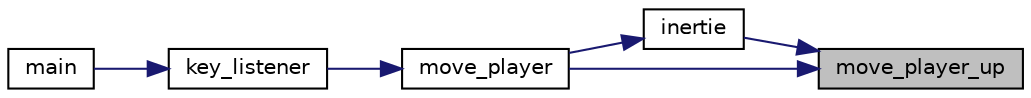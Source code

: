 digraph "move_player_up"
{
 // LATEX_PDF_SIZE
  edge [fontname="Helvetica",fontsize="10",labelfontname="Helvetica",labelfontsize="10"];
  node [fontname="Helvetica",fontsize="10",shape=record];
  rankdir="RL";
  Node1 [label="move_player_up",height=0.2,width=0.4,color="black", fillcolor="grey75", style="filled", fontcolor="black",tooltip="Function that move the player to the top."];
  Node1 -> Node2 [dir="back",color="midnightblue",fontsize="10",style="solid"];
  Node2 [label="inertie",height=0.2,width=0.4,color="black", fillcolor="white", style="filled",URL="$key__listener_8c.html#a970505030748811a193b5d928e8abdf3",tooltip="Function that make inertie to the player."];
  Node2 -> Node3 [dir="back",color="midnightblue",fontsize="10",style="solid"];
  Node3 [label="move_player",height=0.2,width=0.4,color="black", fillcolor="white", style="filled",URL="$key__listener_8c.html#a1fec317765364520a468bfb608600ce1",tooltip="Function that move the player."];
  Node3 -> Node4 [dir="back",color="midnightblue",fontsize="10",style="solid"];
  Node4 [label="key_listener",height=0.2,width=0.4,color="black", fillcolor="white", style="filled",URL="$key__listener_8h.html#a6661073e728eb5818d0faf3dfd8dfe98",tooltip="Function that listen the keyboard."];
  Node4 -> Node5 [dir="back",color="midnightblue",fontsize="10",style="solid"];
  Node5 [label="main",height=0.2,width=0.4,color="black", fillcolor="white", style="filled",URL="$main_8c.html#abf9e6b7e6f15df4b525a2e7705ba3089",tooltip="Main function of the project contain the game loop."];
  Node1 -> Node3 [dir="back",color="midnightblue",fontsize="10",style="solid"];
}
